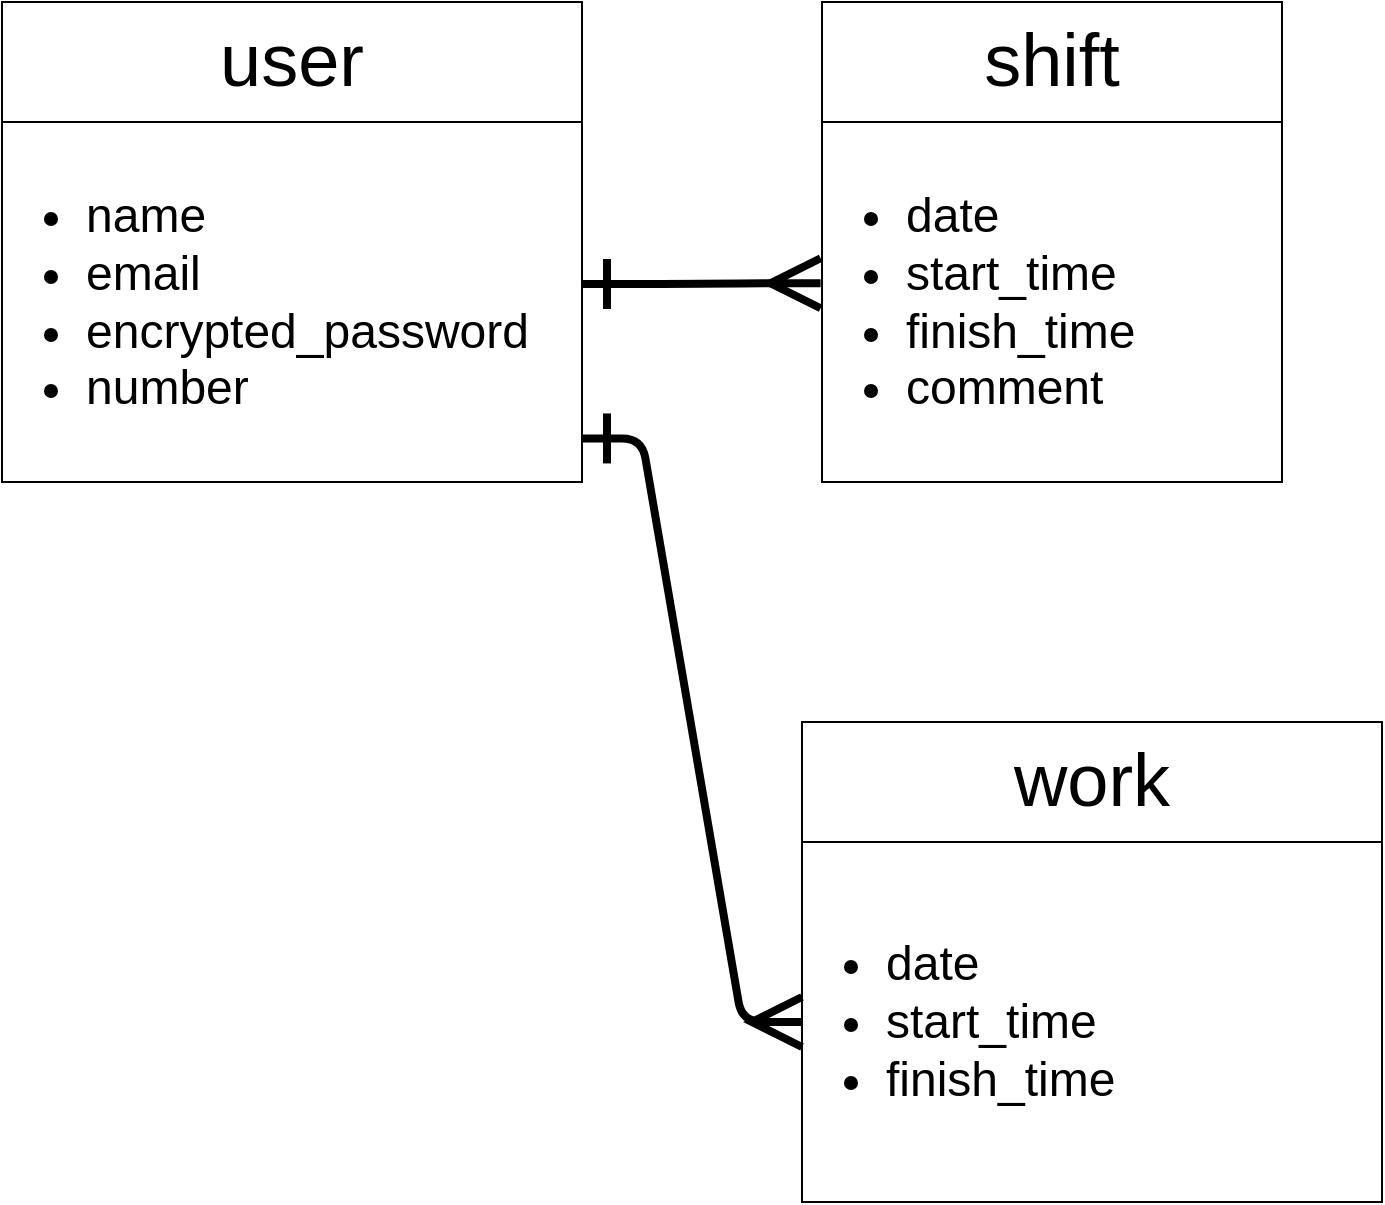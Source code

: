 <mxfile>
    <diagram id="StH2MsiBdHhToi6fkNsY" name="ページ1">
        <mxGraphModel dx="857" dy="819" grid="1" gridSize="10" guides="1" tooltips="1" connect="1" arrows="1" fold="1" page="1" pageScale="1" pageWidth="1169" pageHeight="1654" math="0" shadow="0">
            <root>
                <mxCell id="0"/>
                <mxCell id="1" parent="0"/>
                <mxCell id="3" value="&lt;font style=&quot;font-size: 37px&quot;&gt;user&lt;/font&gt;" style="whiteSpace=wrap;html=1;" parent="1" vertex="1">
                    <mxGeometry x="70" y="80" width="290" height="60" as="geometry"/>
                </mxCell>
                <mxCell id="4" value="&lt;div&gt;&lt;ul&gt;&lt;li&gt;name&lt;/li&gt;&lt;li&gt;email&lt;/li&gt;&lt;li&gt;encrypted_password&lt;/li&gt;&lt;li&gt;number&lt;/li&gt;&lt;/ul&gt;&lt;/div&gt;" style="whiteSpace=wrap;html=1;fontSize=24;align=left;" parent="1" vertex="1">
                    <mxGeometry x="70" y="140" width="290" height="180" as="geometry"/>
                </mxCell>
                <mxCell id="5" value="shift" style="whiteSpace=wrap;html=1;fontSize=37;" parent="1" vertex="1">
                    <mxGeometry x="480" y="80" width="230" height="60" as="geometry"/>
                </mxCell>
                <mxCell id="6" value="&lt;ul style=&quot;font-size: 24px&quot;&gt;&lt;li&gt;date&lt;/li&gt;&lt;li&gt;start_time&lt;/li&gt;&lt;li&gt;finish_time&lt;/li&gt;&lt;li&gt;comment&lt;/li&gt;&lt;/ul&gt;" style="whiteSpace=wrap;html=1;fontSize=37;align=left;" parent="1" vertex="1">
                    <mxGeometry x="480" y="140" width="230" height="180" as="geometry"/>
                </mxCell>
                <mxCell id="7" value="" style="edgeStyle=entityRelationEdgeStyle;fontSize=12;html=1;endArrow=ERmany;endFill=0;entryX=-0.003;entryY=0.448;entryDx=0;entryDy=0;entryPerimeter=0;endSize=20;startArrow=ERone;startFill=0;startSize=20;strokeWidth=4;" parent="1" target="6" edge="1">
                    <mxGeometry width="100" height="100" relative="1" as="geometry">
                        <mxPoint x="360" y="221" as="sourcePoint"/>
                        <mxPoint x="470" y="221" as="targetPoint"/>
                    </mxGeometry>
                </mxCell>
                <mxCell id="9" value="&lt;span style=&quot;font-size: 37px;&quot;&gt;work&lt;/span&gt;" style="whiteSpace=wrap;html=1;" vertex="1" parent="1">
                    <mxGeometry x="470" y="440" width="290" height="60" as="geometry"/>
                </mxCell>
                <mxCell id="11" value="&lt;ul&gt;&lt;li&gt;date&lt;/li&gt;&lt;li&gt;start_time&lt;/li&gt;&lt;li&gt;finish_time&lt;/li&gt;&lt;/ul&gt;" style="whiteSpace=wrap;html=1;fontSize=24;align=left;" vertex="1" parent="1">
                    <mxGeometry x="470" y="500" width="290" height="180" as="geometry"/>
                </mxCell>
                <mxCell id="12" value="" style="edgeStyle=entityRelationEdgeStyle;fontSize=12;html=1;endArrow=ERmany;endFill=0;endSize=20;startArrow=ERone;startFill=0;startSize=20;strokeWidth=4;entryX=0;entryY=0.5;entryDx=0;entryDy=0;exitX=1;exitY=0.879;exitDx=0;exitDy=0;exitPerimeter=0;" edge="1" parent="1" source="4" target="11">
                    <mxGeometry width="100" height="100" relative="1" as="geometry">
                        <mxPoint x="370" y="300" as="sourcePoint"/>
                        <mxPoint x="430" y="590" as="targetPoint"/>
                    </mxGeometry>
                </mxCell>
            </root>
        </mxGraphModel>
    </diagram>
</mxfile>